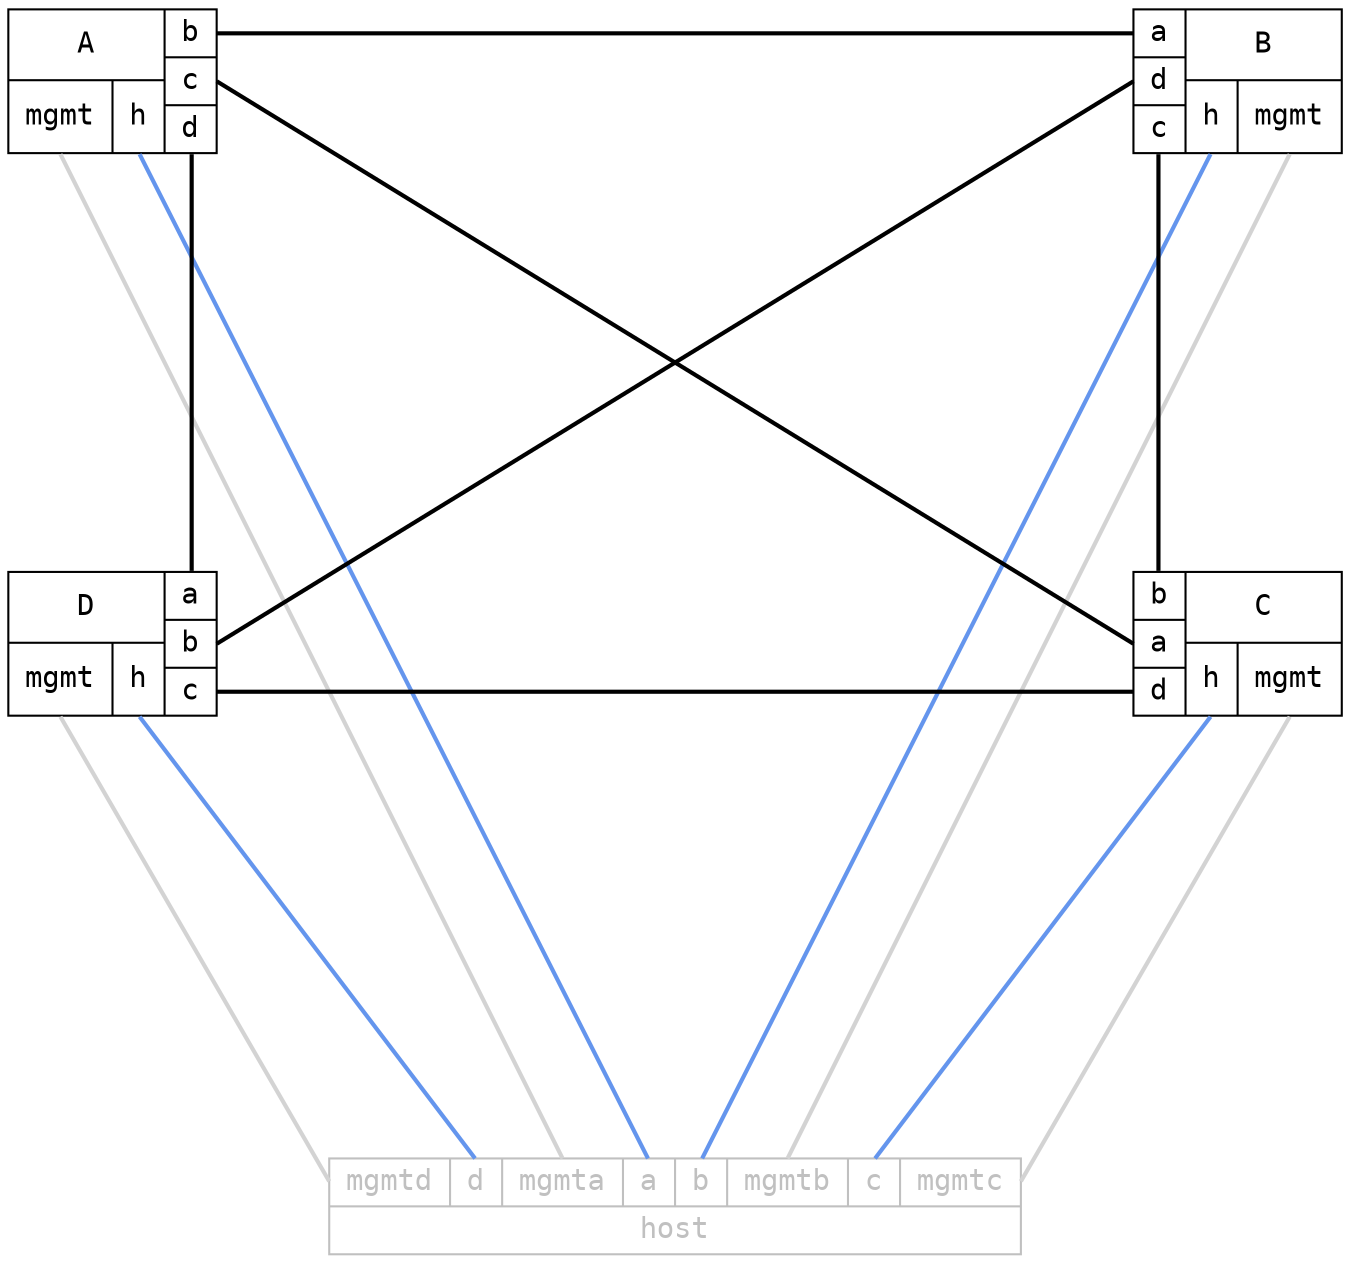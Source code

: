 graph "stp" {
	layout="neato";
	overlap="false";
	esep="+80";

        node [shape=record, fontname="DejaVu Sans Mono, Book"];
	edge [penwidth="2", fontname="DejaVu Serif, Book"];

        host [
	    label="{ { <mgmtd> mgmtd | <d> d | <mgmta> mgmta | <a> a | <b> b | <mgmtb> mgmtb | <c> c | <mgmtc> mgmtc } | host }",
	    color="grey",fontcolor="grey",pos="9,0!",
	    requires="controller",
	];

        A [
	    label="{ A | { <mgmt> mgmt | <h> h } } | { <b> b | <c> c | <d> d }",
	    pos="6,6!",
	    requires="infix",
	];
        B [
	    label="{ <a> a | <d> d | <c> c } | { B | { <h> h | <mgmt> mgmt } }",
	    pos="12,6!",
	    requires="infix",
	];
        C [
	    label="{ <b> b | <a> a | <d> d } | { C | { <h> h | <mgmt> mgmt } }",
	    pos="12,3!",
	    requires="infix",
	];
        D [
	    label="{ D | { <mgmt> mgmt | <h> h } } | { <a> a | <b> b | <c> c }",
	    pos="6,3!",
	    requires="infix",
	];

	host:mgmta -- A:mgmt [requires="mgmt", color="lightgrey"]
	host:mgmtb -- B:mgmt [requires="mgmt", color="lightgrey"]
	host:mgmtc -- C:mgmt [requires="mgmt", color="lightgrey"]
	host:mgmtd -- D:mgmt [requires="mgmt", color="lightgrey"]

	host:a -- A:h [color="cornflowerblue"]
	host:b -- B:h [color="cornflowerblue"]
	host:c -- C:h [color="cornflowerblue"]
	host:d -- D:h [color="cornflowerblue"]

	# Ring
	A:b -- B:a
	B:c -- C:b
	C:d -- D:c
	D:a -- A:d

	# Cross-links
	A:c -- C:a
	B:d -- D:b
}
